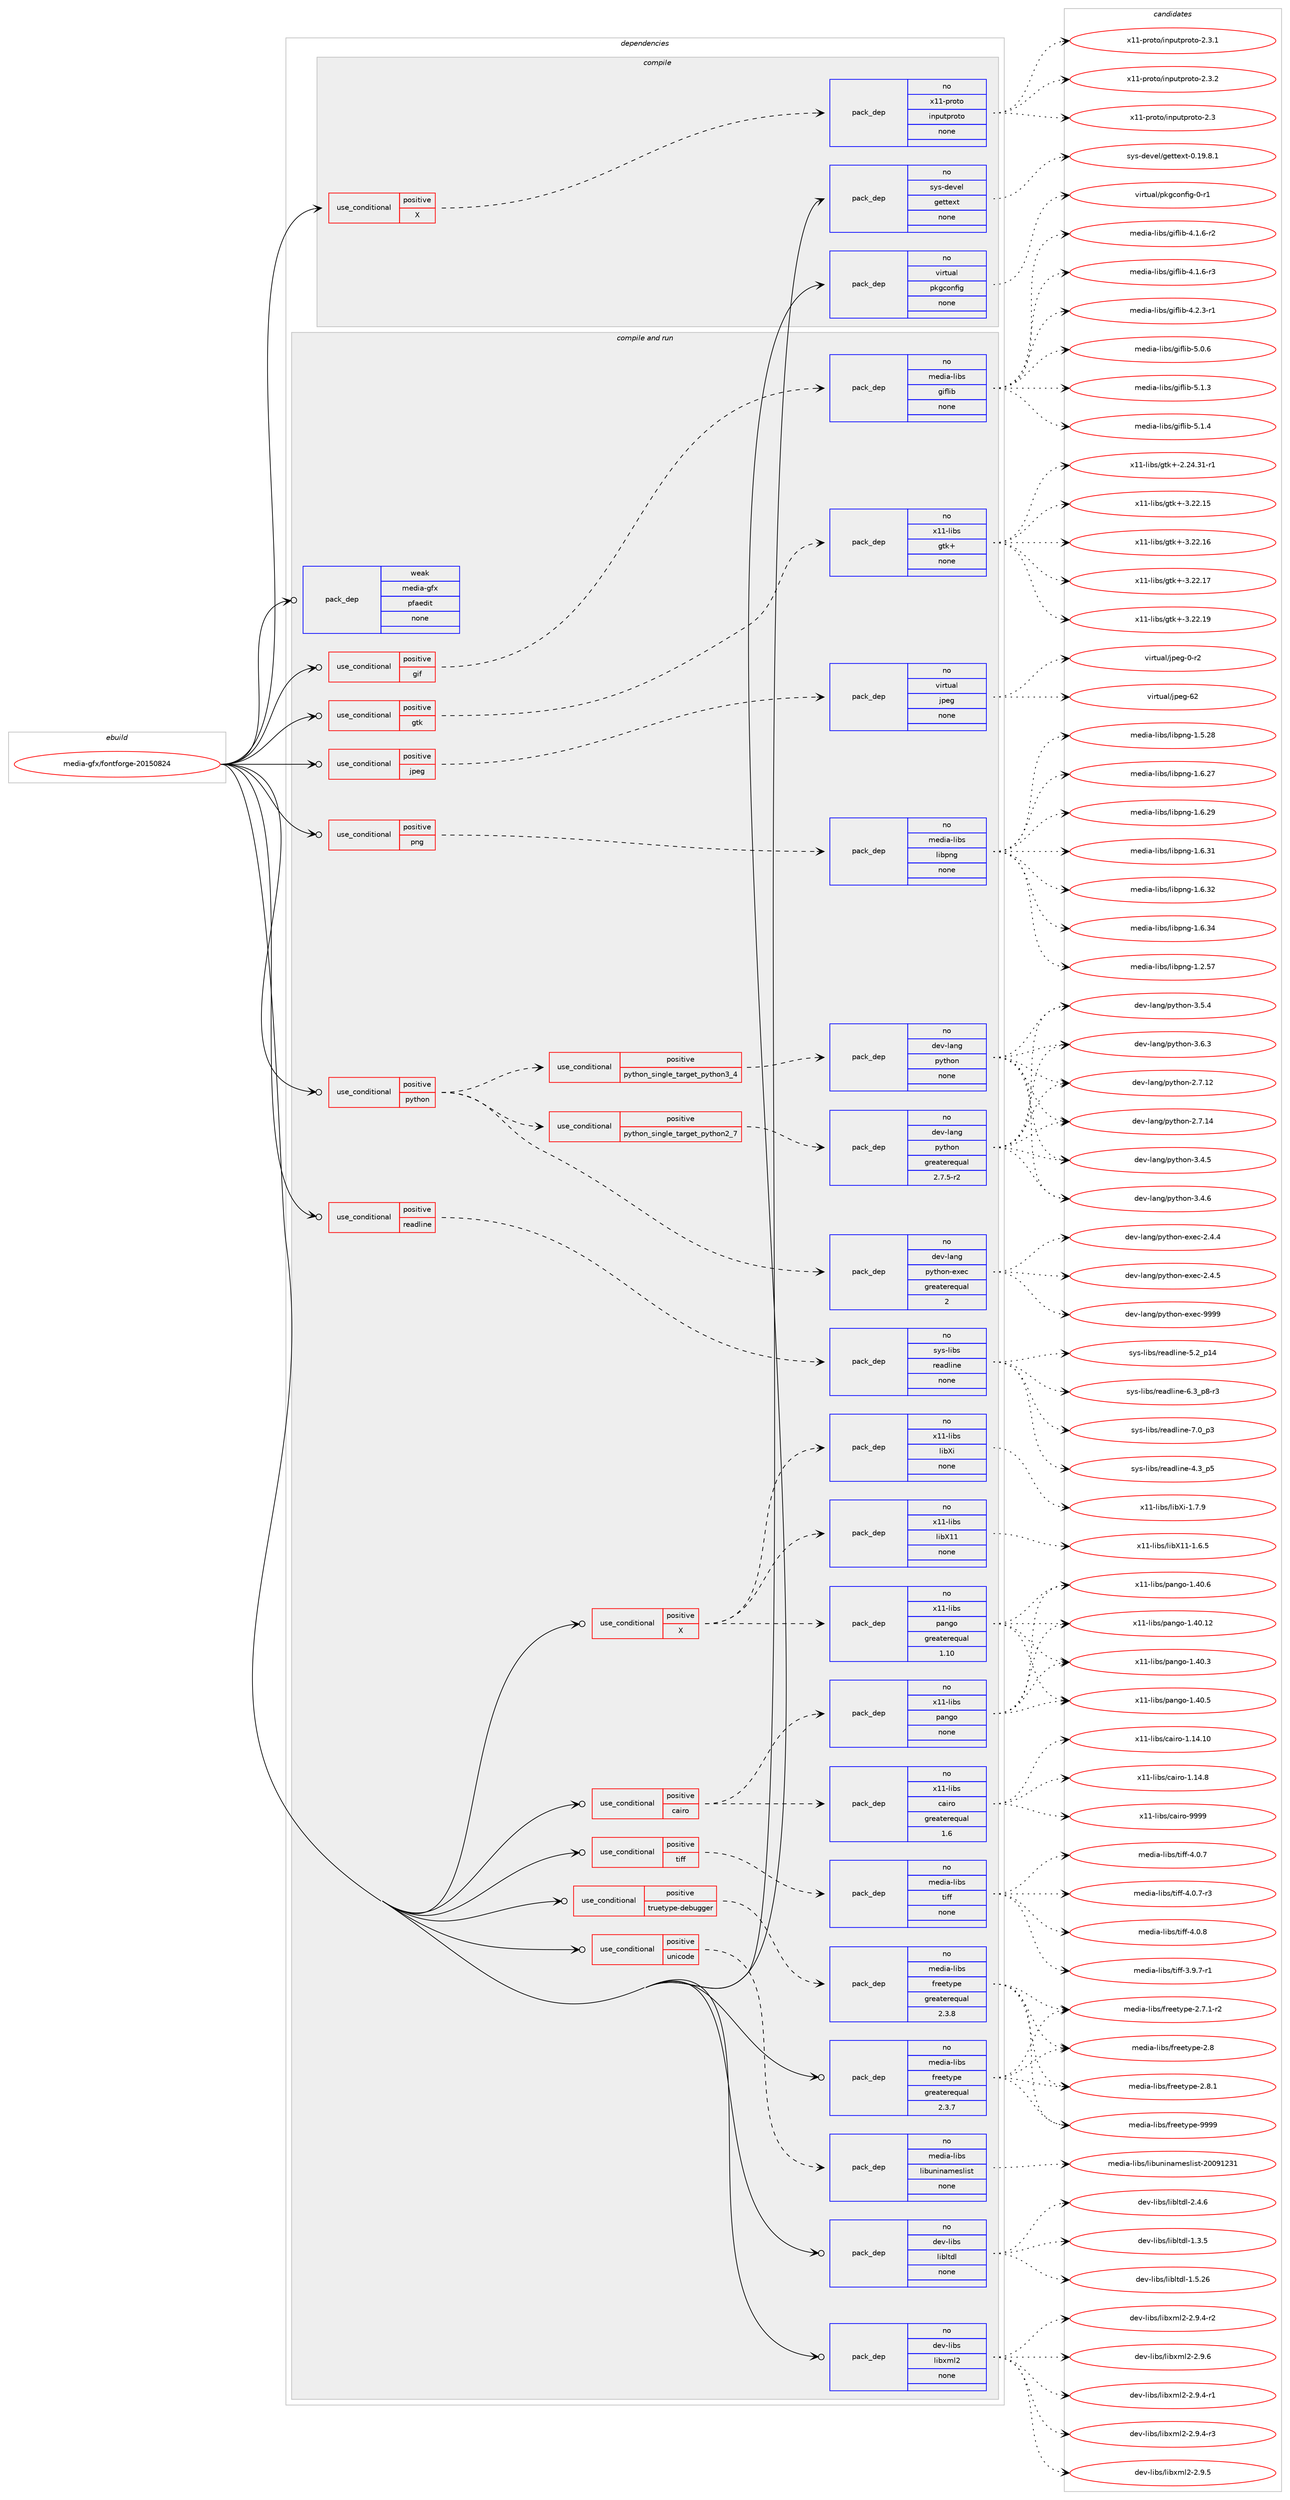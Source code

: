 digraph prolog {

# *************
# Graph options
# *************

newrank=true;
concentrate=true;
compound=true;
graph [rankdir=LR,fontname=Helvetica,fontsize=10,ranksep=1.5];#, ranksep=2.5, nodesep=0.2];
edge  [arrowhead=vee];
node  [fontname=Helvetica,fontsize=10];

# **********
# The ebuild
# **********

subgraph cluster_leftcol {
color=gray;
rank=same;
label=<<i>ebuild</i>>;
id [label="media-gfx/fontforge-20150824", color=red, width=4, href="../media-gfx/fontforge-20150824.svg"];
}

# ****************
# The dependencies
# ****************

subgraph cluster_midcol {
color=gray;
label=<<i>dependencies</i>>;
subgraph cluster_compile {
fillcolor="#eeeeee";
style=filled;
label=<<i>compile</i>>;
subgraph cond87245 {
dependency352587 [label=<<TABLE BORDER="0" CELLBORDER="1" CELLSPACING="0" CELLPADDING="4"><TR><TD ROWSPAN="3" CELLPADDING="10">use_conditional</TD></TR><TR><TD>positive</TD></TR><TR><TD>X</TD></TR></TABLE>>, shape=none, color=red];
subgraph pack259985 {
dependency352588 [label=<<TABLE BORDER="0" CELLBORDER="1" CELLSPACING="0" CELLPADDING="4" WIDTH="220"><TR><TD ROWSPAN="6" CELLPADDING="30">pack_dep</TD></TR><TR><TD WIDTH="110">no</TD></TR><TR><TD>x11-proto</TD></TR><TR><TD>inputproto</TD></TR><TR><TD>none</TD></TR><TR><TD></TD></TR></TABLE>>, shape=none, color=blue];
}
dependency352587:e -> dependency352588:w [weight=20,style="dashed",arrowhead="vee"];
}
id:e -> dependency352587:w [weight=20,style="solid",arrowhead="vee"];
subgraph pack259986 {
dependency352589 [label=<<TABLE BORDER="0" CELLBORDER="1" CELLSPACING="0" CELLPADDING="4" WIDTH="220"><TR><TD ROWSPAN="6" CELLPADDING="30">pack_dep</TD></TR><TR><TD WIDTH="110">no</TD></TR><TR><TD>sys-devel</TD></TR><TR><TD>gettext</TD></TR><TR><TD>none</TD></TR><TR><TD></TD></TR></TABLE>>, shape=none, color=blue];
}
id:e -> dependency352589:w [weight=20,style="solid",arrowhead="vee"];
subgraph pack259987 {
dependency352590 [label=<<TABLE BORDER="0" CELLBORDER="1" CELLSPACING="0" CELLPADDING="4" WIDTH="220"><TR><TD ROWSPAN="6" CELLPADDING="30">pack_dep</TD></TR><TR><TD WIDTH="110">no</TD></TR><TR><TD>virtual</TD></TR><TR><TD>pkgconfig</TD></TR><TR><TD>none</TD></TR><TR><TD></TD></TR></TABLE>>, shape=none, color=blue];
}
id:e -> dependency352590:w [weight=20,style="solid",arrowhead="vee"];
}
subgraph cluster_compileandrun {
fillcolor="#eeeeee";
style=filled;
label=<<i>compile and run</i>>;
subgraph cond87246 {
dependency352591 [label=<<TABLE BORDER="0" CELLBORDER="1" CELLSPACING="0" CELLPADDING="4"><TR><TD ROWSPAN="3" CELLPADDING="10">use_conditional</TD></TR><TR><TD>positive</TD></TR><TR><TD>X</TD></TR></TABLE>>, shape=none, color=red];
subgraph pack259988 {
dependency352592 [label=<<TABLE BORDER="0" CELLBORDER="1" CELLSPACING="0" CELLPADDING="4" WIDTH="220"><TR><TD ROWSPAN="6" CELLPADDING="30">pack_dep</TD></TR><TR><TD WIDTH="110">no</TD></TR><TR><TD>x11-libs</TD></TR><TR><TD>libX11</TD></TR><TR><TD>none</TD></TR><TR><TD></TD></TR></TABLE>>, shape=none, color=blue];
}
dependency352591:e -> dependency352592:w [weight=20,style="dashed",arrowhead="vee"];
subgraph pack259989 {
dependency352593 [label=<<TABLE BORDER="0" CELLBORDER="1" CELLSPACING="0" CELLPADDING="4" WIDTH="220"><TR><TD ROWSPAN="6" CELLPADDING="30">pack_dep</TD></TR><TR><TD WIDTH="110">no</TD></TR><TR><TD>x11-libs</TD></TR><TR><TD>libXi</TD></TR><TR><TD>none</TD></TR><TR><TD></TD></TR></TABLE>>, shape=none, color=blue];
}
dependency352591:e -> dependency352593:w [weight=20,style="dashed",arrowhead="vee"];
subgraph pack259990 {
dependency352594 [label=<<TABLE BORDER="0" CELLBORDER="1" CELLSPACING="0" CELLPADDING="4" WIDTH="220"><TR><TD ROWSPAN="6" CELLPADDING="30">pack_dep</TD></TR><TR><TD WIDTH="110">no</TD></TR><TR><TD>x11-libs</TD></TR><TR><TD>pango</TD></TR><TR><TD>greaterequal</TD></TR><TR><TD>1.10</TD></TR></TABLE>>, shape=none, color=blue];
}
dependency352591:e -> dependency352594:w [weight=20,style="dashed",arrowhead="vee"];
}
id:e -> dependency352591:w [weight=20,style="solid",arrowhead="odotvee"];
subgraph cond87247 {
dependency352595 [label=<<TABLE BORDER="0" CELLBORDER="1" CELLSPACING="0" CELLPADDING="4"><TR><TD ROWSPAN="3" CELLPADDING="10">use_conditional</TD></TR><TR><TD>positive</TD></TR><TR><TD>cairo</TD></TR></TABLE>>, shape=none, color=red];
subgraph pack259991 {
dependency352596 [label=<<TABLE BORDER="0" CELLBORDER="1" CELLSPACING="0" CELLPADDING="4" WIDTH="220"><TR><TD ROWSPAN="6" CELLPADDING="30">pack_dep</TD></TR><TR><TD WIDTH="110">no</TD></TR><TR><TD>x11-libs</TD></TR><TR><TD>cairo</TD></TR><TR><TD>greaterequal</TD></TR><TR><TD>1.6</TD></TR></TABLE>>, shape=none, color=blue];
}
dependency352595:e -> dependency352596:w [weight=20,style="dashed",arrowhead="vee"];
subgraph pack259992 {
dependency352597 [label=<<TABLE BORDER="0" CELLBORDER="1" CELLSPACING="0" CELLPADDING="4" WIDTH="220"><TR><TD ROWSPAN="6" CELLPADDING="30">pack_dep</TD></TR><TR><TD WIDTH="110">no</TD></TR><TR><TD>x11-libs</TD></TR><TR><TD>pango</TD></TR><TR><TD>none</TD></TR><TR><TD></TD></TR></TABLE>>, shape=none, color=blue];
}
dependency352595:e -> dependency352597:w [weight=20,style="dashed",arrowhead="vee"];
}
id:e -> dependency352595:w [weight=20,style="solid",arrowhead="odotvee"];
subgraph cond87248 {
dependency352598 [label=<<TABLE BORDER="0" CELLBORDER="1" CELLSPACING="0" CELLPADDING="4"><TR><TD ROWSPAN="3" CELLPADDING="10">use_conditional</TD></TR><TR><TD>positive</TD></TR><TR><TD>gif</TD></TR></TABLE>>, shape=none, color=red];
subgraph pack259993 {
dependency352599 [label=<<TABLE BORDER="0" CELLBORDER="1" CELLSPACING="0" CELLPADDING="4" WIDTH="220"><TR><TD ROWSPAN="6" CELLPADDING="30">pack_dep</TD></TR><TR><TD WIDTH="110">no</TD></TR><TR><TD>media-libs</TD></TR><TR><TD>giflib</TD></TR><TR><TD>none</TD></TR><TR><TD></TD></TR></TABLE>>, shape=none, color=blue];
}
dependency352598:e -> dependency352599:w [weight=20,style="dashed",arrowhead="vee"];
}
id:e -> dependency352598:w [weight=20,style="solid",arrowhead="odotvee"];
subgraph cond87249 {
dependency352600 [label=<<TABLE BORDER="0" CELLBORDER="1" CELLSPACING="0" CELLPADDING="4"><TR><TD ROWSPAN="3" CELLPADDING="10">use_conditional</TD></TR><TR><TD>positive</TD></TR><TR><TD>gtk</TD></TR></TABLE>>, shape=none, color=red];
subgraph pack259994 {
dependency352601 [label=<<TABLE BORDER="0" CELLBORDER="1" CELLSPACING="0" CELLPADDING="4" WIDTH="220"><TR><TD ROWSPAN="6" CELLPADDING="30">pack_dep</TD></TR><TR><TD WIDTH="110">no</TD></TR><TR><TD>x11-libs</TD></TR><TR><TD>gtk+</TD></TR><TR><TD>none</TD></TR><TR><TD></TD></TR></TABLE>>, shape=none, color=blue];
}
dependency352600:e -> dependency352601:w [weight=20,style="dashed",arrowhead="vee"];
}
id:e -> dependency352600:w [weight=20,style="solid",arrowhead="odotvee"];
subgraph cond87250 {
dependency352602 [label=<<TABLE BORDER="0" CELLBORDER="1" CELLSPACING="0" CELLPADDING="4"><TR><TD ROWSPAN="3" CELLPADDING="10">use_conditional</TD></TR><TR><TD>positive</TD></TR><TR><TD>jpeg</TD></TR></TABLE>>, shape=none, color=red];
subgraph pack259995 {
dependency352603 [label=<<TABLE BORDER="0" CELLBORDER="1" CELLSPACING="0" CELLPADDING="4" WIDTH="220"><TR><TD ROWSPAN="6" CELLPADDING="30">pack_dep</TD></TR><TR><TD WIDTH="110">no</TD></TR><TR><TD>virtual</TD></TR><TR><TD>jpeg</TD></TR><TR><TD>none</TD></TR><TR><TD></TD></TR></TABLE>>, shape=none, color=blue];
}
dependency352602:e -> dependency352603:w [weight=20,style="dashed",arrowhead="vee"];
}
id:e -> dependency352602:w [weight=20,style="solid",arrowhead="odotvee"];
subgraph cond87251 {
dependency352604 [label=<<TABLE BORDER="0" CELLBORDER="1" CELLSPACING="0" CELLPADDING="4"><TR><TD ROWSPAN="3" CELLPADDING="10">use_conditional</TD></TR><TR><TD>positive</TD></TR><TR><TD>png</TD></TR></TABLE>>, shape=none, color=red];
subgraph pack259996 {
dependency352605 [label=<<TABLE BORDER="0" CELLBORDER="1" CELLSPACING="0" CELLPADDING="4" WIDTH="220"><TR><TD ROWSPAN="6" CELLPADDING="30">pack_dep</TD></TR><TR><TD WIDTH="110">no</TD></TR><TR><TD>media-libs</TD></TR><TR><TD>libpng</TD></TR><TR><TD>none</TD></TR><TR><TD></TD></TR></TABLE>>, shape=none, color=blue];
}
dependency352604:e -> dependency352605:w [weight=20,style="dashed",arrowhead="vee"];
}
id:e -> dependency352604:w [weight=20,style="solid",arrowhead="odotvee"];
subgraph cond87252 {
dependency352606 [label=<<TABLE BORDER="0" CELLBORDER="1" CELLSPACING="0" CELLPADDING="4"><TR><TD ROWSPAN="3" CELLPADDING="10">use_conditional</TD></TR><TR><TD>positive</TD></TR><TR><TD>python</TD></TR></TABLE>>, shape=none, color=red];
subgraph cond87253 {
dependency352607 [label=<<TABLE BORDER="0" CELLBORDER="1" CELLSPACING="0" CELLPADDING="4"><TR><TD ROWSPAN="3" CELLPADDING="10">use_conditional</TD></TR><TR><TD>positive</TD></TR><TR><TD>python_single_target_python2_7</TD></TR></TABLE>>, shape=none, color=red];
subgraph pack259997 {
dependency352608 [label=<<TABLE BORDER="0" CELLBORDER="1" CELLSPACING="0" CELLPADDING="4" WIDTH="220"><TR><TD ROWSPAN="6" CELLPADDING="30">pack_dep</TD></TR><TR><TD WIDTH="110">no</TD></TR><TR><TD>dev-lang</TD></TR><TR><TD>python</TD></TR><TR><TD>greaterequal</TD></TR><TR><TD>2.7.5-r2</TD></TR></TABLE>>, shape=none, color=blue];
}
dependency352607:e -> dependency352608:w [weight=20,style="dashed",arrowhead="vee"];
}
dependency352606:e -> dependency352607:w [weight=20,style="dashed",arrowhead="vee"];
subgraph cond87254 {
dependency352609 [label=<<TABLE BORDER="0" CELLBORDER="1" CELLSPACING="0" CELLPADDING="4"><TR><TD ROWSPAN="3" CELLPADDING="10">use_conditional</TD></TR><TR><TD>positive</TD></TR><TR><TD>python_single_target_python3_4</TD></TR></TABLE>>, shape=none, color=red];
subgraph pack259998 {
dependency352610 [label=<<TABLE BORDER="0" CELLBORDER="1" CELLSPACING="0" CELLPADDING="4" WIDTH="220"><TR><TD ROWSPAN="6" CELLPADDING="30">pack_dep</TD></TR><TR><TD WIDTH="110">no</TD></TR><TR><TD>dev-lang</TD></TR><TR><TD>python</TD></TR><TR><TD>none</TD></TR><TR><TD></TD></TR></TABLE>>, shape=none, color=blue];
}
dependency352609:e -> dependency352610:w [weight=20,style="dashed",arrowhead="vee"];
}
dependency352606:e -> dependency352609:w [weight=20,style="dashed",arrowhead="vee"];
subgraph pack259999 {
dependency352611 [label=<<TABLE BORDER="0" CELLBORDER="1" CELLSPACING="0" CELLPADDING="4" WIDTH="220"><TR><TD ROWSPAN="6" CELLPADDING="30">pack_dep</TD></TR><TR><TD WIDTH="110">no</TD></TR><TR><TD>dev-lang</TD></TR><TR><TD>python-exec</TD></TR><TR><TD>greaterequal</TD></TR><TR><TD>2</TD></TR></TABLE>>, shape=none, color=blue];
}
dependency352606:e -> dependency352611:w [weight=20,style="dashed",arrowhead="vee"];
}
id:e -> dependency352606:w [weight=20,style="solid",arrowhead="odotvee"];
subgraph cond87255 {
dependency352612 [label=<<TABLE BORDER="0" CELLBORDER="1" CELLSPACING="0" CELLPADDING="4"><TR><TD ROWSPAN="3" CELLPADDING="10">use_conditional</TD></TR><TR><TD>positive</TD></TR><TR><TD>readline</TD></TR></TABLE>>, shape=none, color=red];
subgraph pack260000 {
dependency352613 [label=<<TABLE BORDER="0" CELLBORDER="1" CELLSPACING="0" CELLPADDING="4" WIDTH="220"><TR><TD ROWSPAN="6" CELLPADDING="30">pack_dep</TD></TR><TR><TD WIDTH="110">no</TD></TR><TR><TD>sys-libs</TD></TR><TR><TD>readline</TD></TR><TR><TD>none</TD></TR><TR><TD></TD></TR></TABLE>>, shape=none, color=blue];
}
dependency352612:e -> dependency352613:w [weight=20,style="dashed",arrowhead="vee"];
}
id:e -> dependency352612:w [weight=20,style="solid",arrowhead="odotvee"];
subgraph cond87256 {
dependency352614 [label=<<TABLE BORDER="0" CELLBORDER="1" CELLSPACING="0" CELLPADDING="4"><TR><TD ROWSPAN="3" CELLPADDING="10">use_conditional</TD></TR><TR><TD>positive</TD></TR><TR><TD>tiff</TD></TR></TABLE>>, shape=none, color=red];
subgraph pack260001 {
dependency352615 [label=<<TABLE BORDER="0" CELLBORDER="1" CELLSPACING="0" CELLPADDING="4" WIDTH="220"><TR><TD ROWSPAN="6" CELLPADDING="30">pack_dep</TD></TR><TR><TD WIDTH="110">no</TD></TR><TR><TD>media-libs</TD></TR><TR><TD>tiff</TD></TR><TR><TD>none</TD></TR><TR><TD></TD></TR></TABLE>>, shape=none, color=blue];
}
dependency352614:e -> dependency352615:w [weight=20,style="dashed",arrowhead="vee"];
}
id:e -> dependency352614:w [weight=20,style="solid",arrowhead="odotvee"];
subgraph cond87257 {
dependency352616 [label=<<TABLE BORDER="0" CELLBORDER="1" CELLSPACING="0" CELLPADDING="4"><TR><TD ROWSPAN="3" CELLPADDING="10">use_conditional</TD></TR><TR><TD>positive</TD></TR><TR><TD>truetype-debugger</TD></TR></TABLE>>, shape=none, color=red];
subgraph pack260002 {
dependency352617 [label=<<TABLE BORDER="0" CELLBORDER="1" CELLSPACING="0" CELLPADDING="4" WIDTH="220"><TR><TD ROWSPAN="6" CELLPADDING="30">pack_dep</TD></TR><TR><TD WIDTH="110">no</TD></TR><TR><TD>media-libs</TD></TR><TR><TD>freetype</TD></TR><TR><TD>greaterequal</TD></TR><TR><TD>2.3.8</TD></TR></TABLE>>, shape=none, color=blue];
}
dependency352616:e -> dependency352617:w [weight=20,style="dashed",arrowhead="vee"];
}
id:e -> dependency352616:w [weight=20,style="solid",arrowhead="odotvee"];
subgraph cond87258 {
dependency352618 [label=<<TABLE BORDER="0" CELLBORDER="1" CELLSPACING="0" CELLPADDING="4"><TR><TD ROWSPAN="3" CELLPADDING="10">use_conditional</TD></TR><TR><TD>positive</TD></TR><TR><TD>unicode</TD></TR></TABLE>>, shape=none, color=red];
subgraph pack260003 {
dependency352619 [label=<<TABLE BORDER="0" CELLBORDER="1" CELLSPACING="0" CELLPADDING="4" WIDTH="220"><TR><TD ROWSPAN="6" CELLPADDING="30">pack_dep</TD></TR><TR><TD WIDTH="110">no</TD></TR><TR><TD>media-libs</TD></TR><TR><TD>libuninameslist</TD></TR><TR><TD>none</TD></TR><TR><TD></TD></TR></TABLE>>, shape=none, color=blue];
}
dependency352618:e -> dependency352619:w [weight=20,style="dashed",arrowhead="vee"];
}
id:e -> dependency352618:w [weight=20,style="solid",arrowhead="odotvee"];
subgraph pack260004 {
dependency352620 [label=<<TABLE BORDER="0" CELLBORDER="1" CELLSPACING="0" CELLPADDING="4" WIDTH="220"><TR><TD ROWSPAN="6" CELLPADDING="30">pack_dep</TD></TR><TR><TD WIDTH="110">no</TD></TR><TR><TD>dev-libs</TD></TR><TR><TD>libltdl</TD></TR><TR><TD>none</TD></TR><TR><TD></TD></TR></TABLE>>, shape=none, color=blue];
}
id:e -> dependency352620:w [weight=20,style="solid",arrowhead="odotvee"];
subgraph pack260005 {
dependency352621 [label=<<TABLE BORDER="0" CELLBORDER="1" CELLSPACING="0" CELLPADDING="4" WIDTH="220"><TR><TD ROWSPAN="6" CELLPADDING="30">pack_dep</TD></TR><TR><TD WIDTH="110">no</TD></TR><TR><TD>dev-libs</TD></TR><TR><TD>libxml2</TD></TR><TR><TD>none</TD></TR><TR><TD></TD></TR></TABLE>>, shape=none, color=blue];
}
id:e -> dependency352621:w [weight=20,style="solid",arrowhead="odotvee"];
subgraph pack260006 {
dependency352622 [label=<<TABLE BORDER="0" CELLBORDER="1" CELLSPACING="0" CELLPADDING="4" WIDTH="220"><TR><TD ROWSPAN="6" CELLPADDING="30">pack_dep</TD></TR><TR><TD WIDTH="110">no</TD></TR><TR><TD>media-libs</TD></TR><TR><TD>freetype</TD></TR><TR><TD>greaterequal</TD></TR><TR><TD>2.3.7</TD></TR></TABLE>>, shape=none, color=blue];
}
id:e -> dependency352622:w [weight=20,style="solid",arrowhead="odotvee"];
subgraph pack260007 {
dependency352623 [label=<<TABLE BORDER="0" CELLBORDER="1" CELLSPACING="0" CELLPADDING="4" WIDTH="220"><TR><TD ROWSPAN="6" CELLPADDING="30">pack_dep</TD></TR><TR><TD WIDTH="110">weak</TD></TR><TR><TD>media-gfx</TD></TR><TR><TD>pfaedit</TD></TR><TR><TD>none</TD></TR><TR><TD></TD></TR></TABLE>>, shape=none, color=blue];
}
id:e -> dependency352623:w [weight=20,style="solid",arrowhead="odotvee"];
}
subgraph cluster_run {
fillcolor="#eeeeee";
style=filled;
label=<<i>run</i>>;
}
}

# **************
# The candidates
# **************

subgraph cluster_choices {
rank=same;
color=gray;
label=<<i>candidates</i>>;

subgraph choice259985 {
color=black;
nodesep=1;
choice1204949451121141111161114710511011211711611211411111611145504651 [label="x11-proto/inputproto-2.3", color=red, width=4,href="../x11-proto/inputproto-2.3.svg"];
choice12049494511211411111611147105110112117116112114111116111455046514649 [label="x11-proto/inputproto-2.3.1", color=red, width=4,href="../x11-proto/inputproto-2.3.1.svg"];
choice12049494511211411111611147105110112117116112114111116111455046514650 [label="x11-proto/inputproto-2.3.2", color=red, width=4,href="../x11-proto/inputproto-2.3.2.svg"];
dependency352588:e -> choice1204949451121141111161114710511011211711611211411111611145504651:w [style=dotted,weight="100"];
dependency352588:e -> choice12049494511211411111611147105110112117116112114111116111455046514649:w [style=dotted,weight="100"];
dependency352588:e -> choice12049494511211411111611147105110112117116112114111116111455046514650:w [style=dotted,weight="100"];
}
subgraph choice259986 {
color=black;
nodesep=1;
choice1151211154510010111810110847103101116116101120116454846495746564649 [label="sys-devel/gettext-0.19.8.1", color=red, width=4,href="../sys-devel/gettext-0.19.8.1.svg"];
dependency352589:e -> choice1151211154510010111810110847103101116116101120116454846495746564649:w [style=dotted,weight="100"];
}
subgraph choice259987 {
color=black;
nodesep=1;
choice11810511411611797108471121071039911111010210510345484511449 [label="virtual/pkgconfig-0-r1", color=red, width=4,href="../virtual/pkgconfig-0-r1.svg"];
dependency352590:e -> choice11810511411611797108471121071039911111010210510345484511449:w [style=dotted,weight="100"];
}
subgraph choice259988 {
color=black;
nodesep=1;
choice120494945108105981154710810598884949454946544653 [label="x11-libs/libX11-1.6.5", color=red, width=4,href="../x11-libs/libX11-1.6.5.svg"];
dependency352592:e -> choice120494945108105981154710810598884949454946544653:w [style=dotted,weight="100"];
}
subgraph choice259989 {
color=black;
nodesep=1;
choice12049494510810598115471081059888105454946554657 [label="x11-libs/libXi-1.7.9", color=red, width=4,href="../x11-libs/libXi-1.7.9.svg"];
dependency352593:e -> choice12049494510810598115471081059888105454946554657:w [style=dotted,weight="100"];
}
subgraph choice259990 {
color=black;
nodesep=1;
choice1204949451081059811547112971101031114549465248464950 [label="x11-libs/pango-1.40.12", color=red, width=4,href="../x11-libs/pango-1.40.12.svg"];
choice12049494510810598115471129711010311145494652484651 [label="x11-libs/pango-1.40.3", color=red, width=4,href="../x11-libs/pango-1.40.3.svg"];
choice12049494510810598115471129711010311145494652484653 [label="x11-libs/pango-1.40.5", color=red, width=4,href="../x11-libs/pango-1.40.5.svg"];
choice12049494510810598115471129711010311145494652484654 [label="x11-libs/pango-1.40.6", color=red, width=4,href="../x11-libs/pango-1.40.6.svg"];
dependency352594:e -> choice1204949451081059811547112971101031114549465248464950:w [style=dotted,weight="100"];
dependency352594:e -> choice12049494510810598115471129711010311145494652484651:w [style=dotted,weight="100"];
dependency352594:e -> choice12049494510810598115471129711010311145494652484653:w [style=dotted,weight="100"];
dependency352594:e -> choice12049494510810598115471129711010311145494652484654:w [style=dotted,weight="100"];
}
subgraph choice259991 {
color=black;
nodesep=1;
choice120494945108105981154799971051141114549464952464948 [label="x11-libs/cairo-1.14.10", color=red, width=4,href="../x11-libs/cairo-1.14.10.svg"];
choice1204949451081059811547999710511411145494649524656 [label="x11-libs/cairo-1.14.8", color=red, width=4,href="../x11-libs/cairo-1.14.8.svg"];
choice120494945108105981154799971051141114557575757 [label="x11-libs/cairo-9999", color=red, width=4,href="../x11-libs/cairo-9999.svg"];
dependency352596:e -> choice120494945108105981154799971051141114549464952464948:w [style=dotted,weight="100"];
dependency352596:e -> choice1204949451081059811547999710511411145494649524656:w [style=dotted,weight="100"];
dependency352596:e -> choice120494945108105981154799971051141114557575757:w [style=dotted,weight="100"];
}
subgraph choice259992 {
color=black;
nodesep=1;
choice1204949451081059811547112971101031114549465248464950 [label="x11-libs/pango-1.40.12", color=red, width=4,href="../x11-libs/pango-1.40.12.svg"];
choice12049494510810598115471129711010311145494652484651 [label="x11-libs/pango-1.40.3", color=red, width=4,href="../x11-libs/pango-1.40.3.svg"];
choice12049494510810598115471129711010311145494652484653 [label="x11-libs/pango-1.40.5", color=red, width=4,href="../x11-libs/pango-1.40.5.svg"];
choice12049494510810598115471129711010311145494652484654 [label="x11-libs/pango-1.40.6", color=red, width=4,href="../x11-libs/pango-1.40.6.svg"];
dependency352597:e -> choice1204949451081059811547112971101031114549465248464950:w [style=dotted,weight="100"];
dependency352597:e -> choice12049494510810598115471129711010311145494652484651:w [style=dotted,weight="100"];
dependency352597:e -> choice12049494510810598115471129711010311145494652484653:w [style=dotted,weight="100"];
dependency352597:e -> choice12049494510810598115471129711010311145494652484654:w [style=dotted,weight="100"];
}
subgraph choice259993 {
color=black;
nodesep=1;
choice10910110010597451081059811547103105102108105984552464946544511450 [label="media-libs/giflib-4.1.6-r2", color=red, width=4,href="../media-libs/giflib-4.1.6-r2.svg"];
choice10910110010597451081059811547103105102108105984552464946544511451 [label="media-libs/giflib-4.1.6-r3", color=red, width=4,href="../media-libs/giflib-4.1.6-r3.svg"];
choice10910110010597451081059811547103105102108105984552465046514511449 [label="media-libs/giflib-4.2.3-r1", color=red, width=4,href="../media-libs/giflib-4.2.3-r1.svg"];
choice1091011001059745108105981154710310510210810598455346484654 [label="media-libs/giflib-5.0.6", color=red, width=4,href="../media-libs/giflib-5.0.6.svg"];
choice1091011001059745108105981154710310510210810598455346494651 [label="media-libs/giflib-5.1.3", color=red, width=4,href="../media-libs/giflib-5.1.3.svg"];
choice1091011001059745108105981154710310510210810598455346494652 [label="media-libs/giflib-5.1.4", color=red, width=4,href="../media-libs/giflib-5.1.4.svg"];
dependency352599:e -> choice10910110010597451081059811547103105102108105984552464946544511450:w [style=dotted,weight="100"];
dependency352599:e -> choice10910110010597451081059811547103105102108105984552464946544511451:w [style=dotted,weight="100"];
dependency352599:e -> choice10910110010597451081059811547103105102108105984552465046514511449:w [style=dotted,weight="100"];
dependency352599:e -> choice1091011001059745108105981154710310510210810598455346484654:w [style=dotted,weight="100"];
dependency352599:e -> choice1091011001059745108105981154710310510210810598455346494651:w [style=dotted,weight="100"];
dependency352599:e -> choice1091011001059745108105981154710310510210810598455346494652:w [style=dotted,weight="100"];
}
subgraph choice259994 {
color=black;
nodesep=1;
choice12049494510810598115471031161074345504650524651494511449 [label="x11-libs/gtk+-2.24.31-r1", color=red, width=4,href="../x11-libs/gtk+-2.24.31-r1.svg"];
choice1204949451081059811547103116107434551465050464953 [label="x11-libs/gtk+-3.22.15", color=red, width=4,href="../x11-libs/gtk+-3.22.15.svg"];
choice1204949451081059811547103116107434551465050464954 [label="x11-libs/gtk+-3.22.16", color=red, width=4,href="../x11-libs/gtk+-3.22.16.svg"];
choice1204949451081059811547103116107434551465050464955 [label="x11-libs/gtk+-3.22.17", color=red, width=4,href="../x11-libs/gtk+-3.22.17.svg"];
choice1204949451081059811547103116107434551465050464957 [label="x11-libs/gtk+-3.22.19", color=red, width=4,href="../x11-libs/gtk+-3.22.19.svg"];
dependency352601:e -> choice12049494510810598115471031161074345504650524651494511449:w [style=dotted,weight="100"];
dependency352601:e -> choice1204949451081059811547103116107434551465050464953:w [style=dotted,weight="100"];
dependency352601:e -> choice1204949451081059811547103116107434551465050464954:w [style=dotted,weight="100"];
dependency352601:e -> choice1204949451081059811547103116107434551465050464955:w [style=dotted,weight="100"];
dependency352601:e -> choice1204949451081059811547103116107434551465050464957:w [style=dotted,weight="100"];
}
subgraph choice259995 {
color=black;
nodesep=1;
choice118105114116117971084710611210110345484511450 [label="virtual/jpeg-0-r2", color=red, width=4,href="../virtual/jpeg-0-r2.svg"];
choice1181051141161179710847106112101103455450 [label="virtual/jpeg-62", color=red, width=4,href="../virtual/jpeg-62.svg"];
dependency352603:e -> choice118105114116117971084710611210110345484511450:w [style=dotted,weight="100"];
dependency352603:e -> choice1181051141161179710847106112101103455450:w [style=dotted,weight="100"];
}
subgraph choice259996 {
color=black;
nodesep=1;
choice109101100105974510810598115471081059811211010345494650465355 [label="media-libs/libpng-1.2.57", color=red, width=4,href="../media-libs/libpng-1.2.57.svg"];
choice109101100105974510810598115471081059811211010345494653465056 [label="media-libs/libpng-1.5.28", color=red, width=4,href="../media-libs/libpng-1.5.28.svg"];
choice109101100105974510810598115471081059811211010345494654465055 [label="media-libs/libpng-1.6.27", color=red, width=4,href="../media-libs/libpng-1.6.27.svg"];
choice109101100105974510810598115471081059811211010345494654465057 [label="media-libs/libpng-1.6.29", color=red, width=4,href="../media-libs/libpng-1.6.29.svg"];
choice109101100105974510810598115471081059811211010345494654465149 [label="media-libs/libpng-1.6.31", color=red, width=4,href="../media-libs/libpng-1.6.31.svg"];
choice109101100105974510810598115471081059811211010345494654465150 [label="media-libs/libpng-1.6.32", color=red, width=4,href="../media-libs/libpng-1.6.32.svg"];
choice109101100105974510810598115471081059811211010345494654465152 [label="media-libs/libpng-1.6.34", color=red, width=4,href="../media-libs/libpng-1.6.34.svg"];
dependency352605:e -> choice109101100105974510810598115471081059811211010345494650465355:w [style=dotted,weight="100"];
dependency352605:e -> choice109101100105974510810598115471081059811211010345494653465056:w [style=dotted,weight="100"];
dependency352605:e -> choice109101100105974510810598115471081059811211010345494654465055:w [style=dotted,weight="100"];
dependency352605:e -> choice109101100105974510810598115471081059811211010345494654465057:w [style=dotted,weight="100"];
dependency352605:e -> choice109101100105974510810598115471081059811211010345494654465149:w [style=dotted,weight="100"];
dependency352605:e -> choice109101100105974510810598115471081059811211010345494654465150:w [style=dotted,weight="100"];
dependency352605:e -> choice109101100105974510810598115471081059811211010345494654465152:w [style=dotted,weight="100"];
}
subgraph choice259997 {
color=black;
nodesep=1;
choice10010111845108971101034711212111610411111045504655464950 [label="dev-lang/python-2.7.12", color=red, width=4,href="../dev-lang/python-2.7.12.svg"];
choice10010111845108971101034711212111610411111045504655464952 [label="dev-lang/python-2.7.14", color=red, width=4,href="../dev-lang/python-2.7.14.svg"];
choice100101118451089711010347112121116104111110455146524653 [label="dev-lang/python-3.4.5", color=red, width=4,href="../dev-lang/python-3.4.5.svg"];
choice100101118451089711010347112121116104111110455146524654 [label="dev-lang/python-3.4.6", color=red, width=4,href="../dev-lang/python-3.4.6.svg"];
choice100101118451089711010347112121116104111110455146534652 [label="dev-lang/python-3.5.4", color=red, width=4,href="../dev-lang/python-3.5.4.svg"];
choice100101118451089711010347112121116104111110455146544651 [label="dev-lang/python-3.6.3", color=red, width=4,href="../dev-lang/python-3.6.3.svg"];
dependency352608:e -> choice10010111845108971101034711212111610411111045504655464950:w [style=dotted,weight="100"];
dependency352608:e -> choice10010111845108971101034711212111610411111045504655464952:w [style=dotted,weight="100"];
dependency352608:e -> choice100101118451089711010347112121116104111110455146524653:w [style=dotted,weight="100"];
dependency352608:e -> choice100101118451089711010347112121116104111110455146524654:w [style=dotted,weight="100"];
dependency352608:e -> choice100101118451089711010347112121116104111110455146534652:w [style=dotted,weight="100"];
dependency352608:e -> choice100101118451089711010347112121116104111110455146544651:w [style=dotted,weight="100"];
}
subgraph choice259998 {
color=black;
nodesep=1;
choice10010111845108971101034711212111610411111045504655464950 [label="dev-lang/python-2.7.12", color=red, width=4,href="../dev-lang/python-2.7.12.svg"];
choice10010111845108971101034711212111610411111045504655464952 [label="dev-lang/python-2.7.14", color=red, width=4,href="../dev-lang/python-2.7.14.svg"];
choice100101118451089711010347112121116104111110455146524653 [label="dev-lang/python-3.4.5", color=red, width=4,href="../dev-lang/python-3.4.5.svg"];
choice100101118451089711010347112121116104111110455146524654 [label="dev-lang/python-3.4.6", color=red, width=4,href="../dev-lang/python-3.4.6.svg"];
choice100101118451089711010347112121116104111110455146534652 [label="dev-lang/python-3.5.4", color=red, width=4,href="../dev-lang/python-3.5.4.svg"];
choice100101118451089711010347112121116104111110455146544651 [label="dev-lang/python-3.6.3", color=red, width=4,href="../dev-lang/python-3.6.3.svg"];
dependency352610:e -> choice10010111845108971101034711212111610411111045504655464950:w [style=dotted,weight="100"];
dependency352610:e -> choice10010111845108971101034711212111610411111045504655464952:w [style=dotted,weight="100"];
dependency352610:e -> choice100101118451089711010347112121116104111110455146524653:w [style=dotted,weight="100"];
dependency352610:e -> choice100101118451089711010347112121116104111110455146524654:w [style=dotted,weight="100"];
dependency352610:e -> choice100101118451089711010347112121116104111110455146534652:w [style=dotted,weight="100"];
dependency352610:e -> choice100101118451089711010347112121116104111110455146544651:w [style=dotted,weight="100"];
}
subgraph choice259999 {
color=black;
nodesep=1;
choice1001011184510897110103471121211161041111104510112010199455046524652 [label="dev-lang/python-exec-2.4.4", color=red, width=4,href="../dev-lang/python-exec-2.4.4.svg"];
choice1001011184510897110103471121211161041111104510112010199455046524653 [label="dev-lang/python-exec-2.4.5", color=red, width=4,href="../dev-lang/python-exec-2.4.5.svg"];
choice10010111845108971101034711212111610411111045101120101994557575757 [label="dev-lang/python-exec-9999", color=red, width=4,href="../dev-lang/python-exec-9999.svg"];
dependency352611:e -> choice1001011184510897110103471121211161041111104510112010199455046524652:w [style=dotted,weight="100"];
dependency352611:e -> choice1001011184510897110103471121211161041111104510112010199455046524653:w [style=dotted,weight="100"];
dependency352611:e -> choice10010111845108971101034711212111610411111045101120101994557575757:w [style=dotted,weight="100"];
}
subgraph choice260000 {
color=black;
nodesep=1;
choice11512111545108105981154711410197100108105110101455246519511253 [label="sys-libs/readline-4.3_p5", color=red, width=4,href="../sys-libs/readline-4.3_p5.svg"];
choice1151211154510810598115471141019710010810511010145534650951124952 [label="sys-libs/readline-5.2_p14", color=red, width=4,href="../sys-libs/readline-5.2_p14.svg"];
choice115121115451081059811547114101971001081051101014554465195112564511451 [label="sys-libs/readline-6.3_p8-r3", color=red, width=4,href="../sys-libs/readline-6.3_p8-r3.svg"];
choice11512111545108105981154711410197100108105110101455546489511251 [label="sys-libs/readline-7.0_p3", color=red, width=4,href="../sys-libs/readline-7.0_p3.svg"];
dependency352613:e -> choice11512111545108105981154711410197100108105110101455246519511253:w [style=dotted,weight="100"];
dependency352613:e -> choice1151211154510810598115471141019710010810511010145534650951124952:w [style=dotted,weight="100"];
dependency352613:e -> choice115121115451081059811547114101971001081051101014554465195112564511451:w [style=dotted,weight="100"];
dependency352613:e -> choice11512111545108105981154711410197100108105110101455546489511251:w [style=dotted,weight="100"];
}
subgraph choice260001 {
color=black;
nodesep=1;
choice109101100105974510810598115471161051021024551465746554511449 [label="media-libs/tiff-3.9.7-r1", color=red, width=4,href="../media-libs/tiff-3.9.7-r1.svg"];
choice10910110010597451081059811547116105102102455246484655 [label="media-libs/tiff-4.0.7", color=red, width=4,href="../media-libs/tiff-4.0.7.svg"];
choice109101100105974510810598115471161051021024552464846554511451 [label="media-libs/tiff-4.0.7-r3", color=red, width=4,href="../media-libs/tiff-4.0.7-r3.svg"];
choice10910110010597451081059811547116105102102455246484656 [label="media-libs/tiff-4.0.8", color=red, width=4,href="../media-libs/tiff-4.0.8.svg"];
dependency352615:e -> choice109101100105974510810598115471161051021024551465746554511449:w [style=dotted,weight="100"];
dependency352615:e -> choice10910110010597451081059811547116105102102455246484655:w [style=dotted,weight="100"];
dependency352615:e -> choice109101100105974510810598115471161051021024552464846554511451:w [style=dotted,weight="100"];
dependency352615:e -> choice10910110010597451081059811547116105102102455246484656:w [style=dotted,weight="100"];
}
subgraph choice260002 {
color=black;
nodesep=1;
choice109101100105974510810598115471021141011011161211121014550465546494511450 [label="media-libs/freetype-2.7.1-r2", color=red, width=4,href="../media-libs/freetype-2.7.1-r2.svg"];
choice1091011001059745108105981154710211410110111612111210145504656 [label="media-libs/freetype-2.8", color=red, width=4,href="../media-libs/freetype-2.8.svg"];
choice10910110010597451081059811547102114101101116121112101455046564649 [label="media-libs/freetype-2.8.1", color=red, width=4,href="../media-libs/freetype-2.8.1.svg"];
choice109101100105974510810598115471021141011011161211121014557575757 [label="media-libs/freetype-9999", color=red, width=4,href="../media-libs/freetype-9999.svg"];
dependency352617:e -> choice109101100105974510810598115471021141011011161211121014550465546494511450:w [style=dotted,weight="100"];
dependency352617:e -> choice1091011001059745108105981154710211410110111612111210145504656:w [style=dotted,weight="100"];
dependency352617:e -> choice10910110010597451081059811547102114101101116121112101455046564649:w [style=dotted,weight="100"];
dependency352617:e -> choice109101100105974510810598115471021141011011161211121014557575757:w [style=dotted,weight="100"];
}
subgraph choice260003 {
color=black;
nodesep=1;
choice109101100105974510810598115471081059811711010511097109101115108105115116455048485749505149 [label="media-libs/libuninameslist-20091231", color=red, width=4,href="../media-libs/libuninameslist-20091231.svg"];
dependency352619:e -> choice109101100105974510810598115471081059811711010511097109101115108105115116455048485749505149:w [style=dotted,weight="100"];
}
subgraph choice260004 {
color=black;
nodesep=1;
choice10010111845108105981154710810598108116100108454946514653 [label="dev-libs/libltdl-1.3.5", color=red, width=4,href="../dev-libs/libltdl-1.3.5.svg"];
choice1001011184510810598115471081059810811610010845494653465054 [label="dev-libs/libltdl-1.5.26", color=red, width=4,href="../dev-libs/libltdl-1.5.26.svg"];
choice10010111845108105981154710810598108116100108455046524654 [label="dev-libs/libltdl-2.4.6", color=red, width=4,href="../dev-libs/libltdl-2.4.6.svg"];
dependency352620:e -> choice10010111845108105981154710810598108116100108454946514653:w [style=dotted,weight="100"];
dependency352620:e -> choice1001011184510810598115471081059810811610010845494653465054:w [style=dotted,weight="100"];
dependency352620:e -> choice10010111845108105981154710810598108116100108455046524654:w [style=dotted,weight="100"];
}
subgraph choice260005 {
color=black;
nodesep=1;
choice10010111845108105981154710810598120109108504550465746524511449 [label="dev-libs/libxml2-2.9.4-r1", color=red, width=4,href="../dev-libs/libxml2-2.9.4-r1.svg"];
choice10010111845108105981154710810598120109108504550465746524511450 [label="dev-libs/libxml2-2.9.4-r2", color=red, width=4,href="../dev-libs/libxml2-2.9.4-r2.svg"];
choice10010111845108105981154710810598120109108504550465746524511451 [label="dev-libs/libxml2-2.9.4-r3", color=red, width=4,href="../dev-libs/libxml2-2.9.4-r3.svg"];
choice1001011184510810598115471081059812010910850455046574653 [label="dev-libs/libxml2-2.9.5", color=red, width=4,href="../dev-libs/libxml2-2.9.5.svg"];
choice1001011184510810598115471081059812010910850455046574654 [label="dev-libs/libxml2-2.9.6", color=red, width=4,href="../dev-libs/libxml2-2.9.6.svg"];
dependency352621:e -> choice10010111845108105981154710810598120109108504550465746524511449:w [style=dotted,weight="100"];
dependency352621:e -> choice10010111845108105981154710810598120109108504550465746524511450:w [style=dotted,weight="100"];
dependency352621:e -> choice10010111845108105981154710810598120109108504550465746524511451:w [style=dotted,weight="100"];
dependency352621:e -> choice1001011184510810598115471081059812010910850455046574653:w [style=dotted,weight="100"];
dependency352621:e -> choice1001011184510810598115471081059812010910850455046574654:w [style=dotted,weight="100"];
}
subgraph choice260006 {
color=black;
nodesep=1;
choice109101100105974510810598115471021141011011161211121014550465546494511450 [label="media-libs/freetype-2.7.1-r2", color=red, width=4,href="../media-libs/freetype-2.7.1-r2.svg"];
choice1091011001059745108105981154710211410110111612111210145504656 [label="media-libs/freetype-2.8", color=red, width=4,href="../media-libs/freetype-2.8.svg"];
choice10910110010597451081059811547102114101101116121112101455046564649 [label="media-libs/freetype-2.8.1", color=red, width=4,href="../media-libs/freetype-2.8.1.svg"];
choice109101100105974510810598115471021141011011161211121014557575757 [label="media-libs/freetype-9999", color=red, width=4,href="../media-libs/freetype-9999.svg"];
dependency352622:e -> choice109101100105974510810598115471021141011011161211121014550465546494511450:w [style=dotted,weight="100"];
dependency352622:e -> choice1091011001059745108105981154710211410110111612111210145504656:w [style=dotted,weight="100"];
dependency352622:e -> choice10910110010597451081059811547102114101101116121112101455046564649:w [style=dotted,weight="100"];
dependency352622:e -> choice109101100105974510810598115471021141011011161211121014557575757:w [style=dotted,weight="100"];
}
subgraph choice260007 {
color=black;
nodesep=1;
}
}

}
